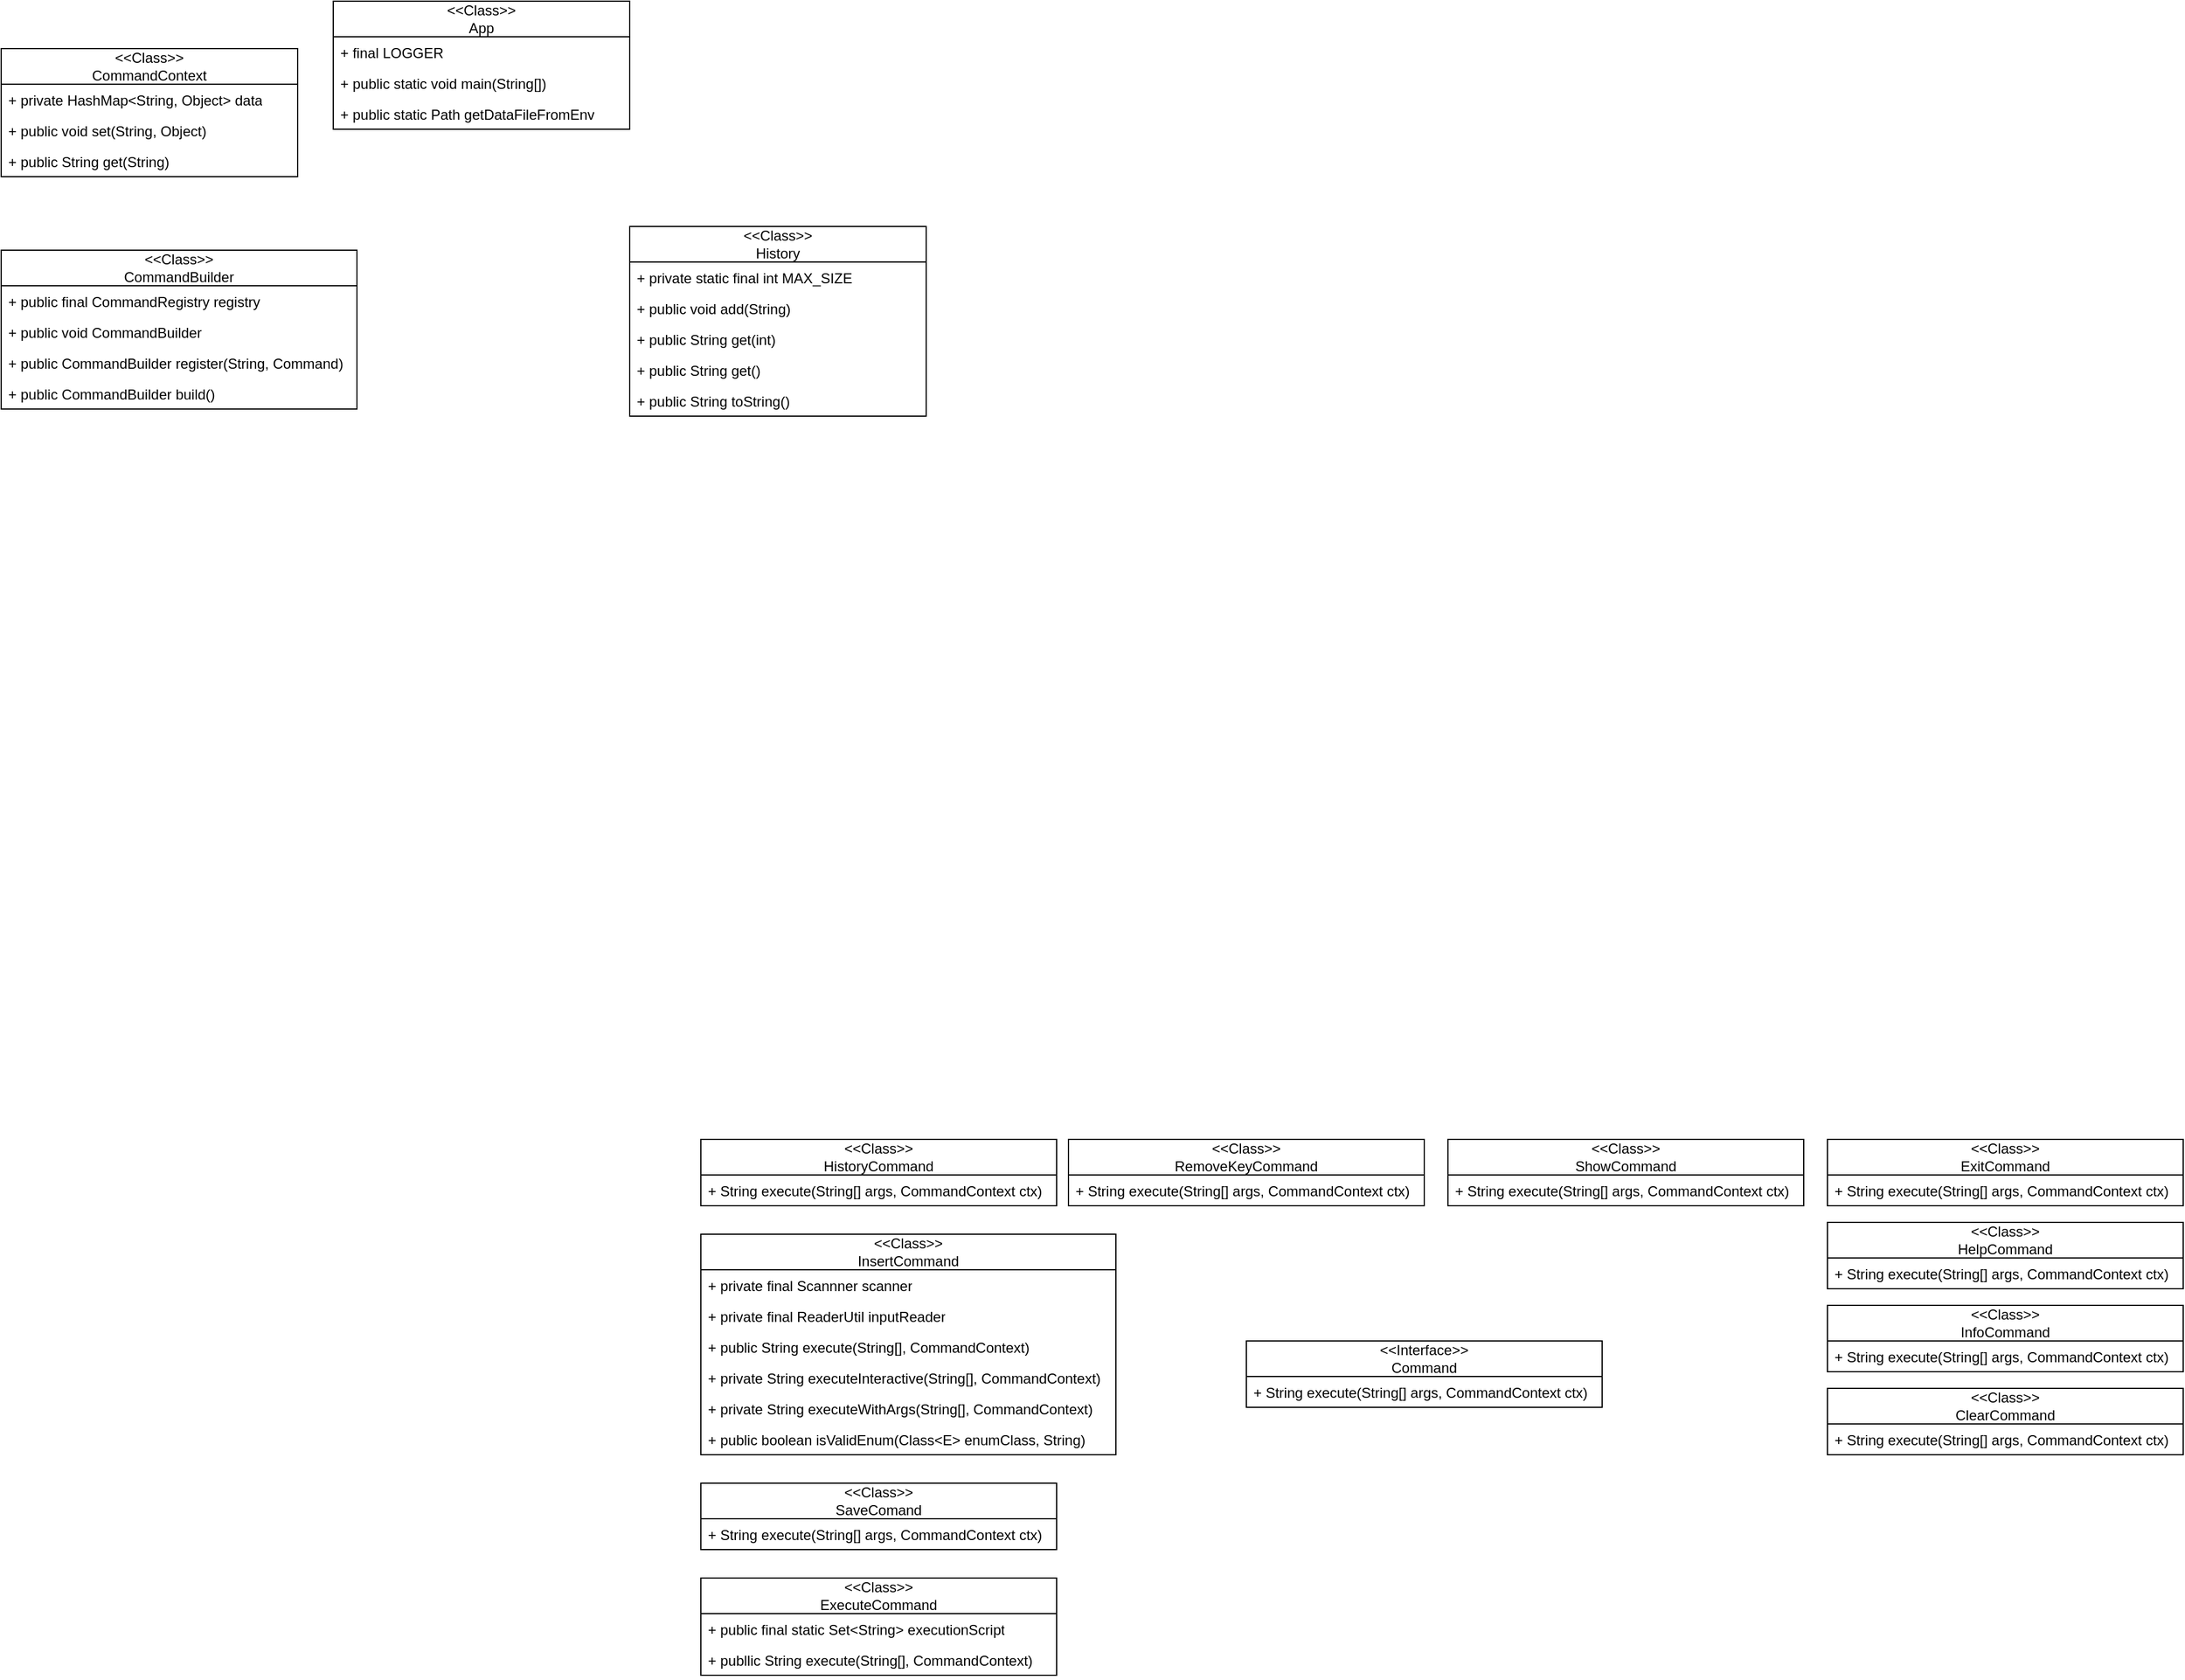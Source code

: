 <mxfile version="26.2.12">
  <diagram name="Page-1" id="rmPLqqb_qK7tb-D0U2Xn">
    <mxGraphModel dx="1412" dy="749" grid="1" gridSize="10" guides="1" tooltips="1" connect="1" arrows="1" fold="1" page="1" pageScale="1" pageWidth="850" pageHeight="1100" math="0" shadow="0">
      <root>
        <mxCell id="0" />
        <mxCell id="1" parent="0" />
        <mxCell id="G31bn_DffXH4ABJgvyKr-1" value="&amp;lt;&amp;lt;Class&amp;gt;&amp;gt;&lt;br&gt;App" style="swimlane;fontStyle=0;childLayout=stackLayout;horizontal=1;startSize=30;fillColor=none;horizontalStack=0;resizeParent=1;resizeParentMax=0;resizeLast=0;collapsible=1;marginBottom=0;whiteSpace=wrap;html=1;" parent="1" vertex="1">
          <mxGeometry x="360" y="200" width="250" height="108" as="geometry" />
        </mxCell>
        <mxCell id="G31bn_DffXH4ABJgvyKr-2" value="+ final LOGGER" style="text;strokeColor=none;fillColor=none;align=left;verticalAlign=top;spacingLeft=4;spacingRight=4;overflow=hidden;rotatable=0;points=[[0,0.5],[1,0.5]];portConstraint=eastwest;whiteSpace=wrap;html=1;" parent="G31bn_DffXH4ABJgvyKr-1" vertex="1">
          <mxGeometry y="30" width="250" height="26" as="geometry" />
        </mxCell>
        <mxCell id="G31bn_DffXH4ABJgvyKr-3" value="+ public static void main(String[])" style="text;strokeColor=none;fillColor=none;align=left;verticalAlign=top;spacingLeft=4;spacingRight=4;overflow=hidden;rotatable=0;points=[[0,0.5],[1,0.5]];portConstraint=eastwest;whiteSpace=wrap;html=1;" parent="G31bn_DffXH4ABJgvyKr-1" vertex="1">
          <mxGeometry y="56" width="250" height="26" as="geometry" />
        </mxCell>
        <mxCell id="G31bn_DffXH4ABJgvyKr-4" value="+ public static Path getDataFileFromEnv" style="text;strokeColor=none;fillColor=none;align=left;verticalAlign=top;spacingLeft=4;spacingRight=4;overflow=hidden;rotatable=0;points=[[0,0.5],[1,0.5]];portConstraint=eastwest;whiteSpace=wrap;html=1;" parent="G31bn_DffXH4ABJgvyKr-1" vertex="1">
          <mxGeometry y="82" width="250" height="26" as="geometry" />
        </mxCell>
        <mxCell id="-RWJzbvB1KM3gcbnGBHl-2" value="&amp;lt;&amp;lt;Class&amp;gt;&amp;gt;&lt;br&gt;History" style="swimlane;fontStyle=0;childLayout=stackLayout;horizontal=1;startSize=30;fillColor=none;horizontalStack=0;resizeParent=1;resizeParentMax=0;resizeLast=0;collapsible=1;marginBottom=0;whiteSpace=wrap;html=1;" parent="1" vertex="1">
          <mxGeometry x="610" y="390" width="250" height="160" as="geometry" />
        </mxCell>
        <mxCell id="-RWJzbvB1KM3gcbnGBHl-3" value="+ private static final int MAX_SIZE" style="text;strokeColor=none;fillColor=none;align=left;verticalAlign=top;spacingLeft=4;spacingRight=4;overflow=hidden;rotatable=0;points=[[0,0.5],[1,0.5]];portConstraint=eastwest;whiteSpace=wrap;html=1;" parent="-RWJzbvB1KM3gcbnGBHl-2" vertex="1">
          <mxGeometry y="30" width="250" height="26" as="geometry" />
        </mxCell>
        <mxCell id="-RWJzbvB1KM3gcbnGBHl-4" value="+ public void add(String)" style="text;strokeColor=none;fillColor=none;align=left;verticalAlign=top;spacingLeft=4;spacingRight=4;overflow=hidden;rotatable=0;points=[[0,0.5],[1,0.5]];portConstraint=eastwest;whiteSpace=wrap;html=1;" parent="-RWJzbvB1KM3gcbnGBHl-2" vertex="1">
          <mxGeometry y="56" width="250" height="26" as="geometry" />
        </mxCell>
        <mxCell id="-RWJzbvB1KM3gcbnGBHl-5" value="+ public String get(int)" style="text;strokeColor=none;fillColor=none;align=left;verticalAlign=top;spacingLeft=4;spacingRight=4;overflow=hidden;rotatable=0;points=[[0,0.5],[1,0.5]];portConstraint=eastwest;whiteSpace=wrap;html=1;" parent="-RWJzbvB1KM3gcbnGBHl-2" vertex="1">
          <mxGeometry y="82" width="250" height="26" as="geometry" />
        </mxCell>
        <mxCell id="-RWJzbvB1KM3gcbnGBHl-7" value="+ public String get()" style="text;strokeColor=none;fillColor=none;align=left;verticalAlign=top;spacingLeft=4;spacingRight=4;overflow=hidden;rotatable=0;points=[[0,0.5],[1,0.5]];portConstraint=eastwest;whiteSpace=wrap;html=1;" parent="-RWJzbvB1KM3gcbnGBHl-2" vertex="1">
          <mxGeometry y="108" width="250" height="26" as="geometry" />
        </mxCell>
        <mxCell id="-RWJzbvB1KM3gcbnGBHl-8" value="+ public String toString()" style="text;strokeColor=none;fillColor=none;align=left;verticalAlign=top;spacingLeft=4;spacingRight=4;overflow=hidden;rotatable=0;points=[[0,0.5],[1,0.5]];portConstraint=eastwest;whiteSpace=wrap;html=1;" parent="-RWJzbvB1KM3gcbnGBHl-2" vertex="1">
          <mxGeometry y="134" width="250" height="26" as="geometry" />
        </mxCell>
        <mxCell id="-RWJzbvB1KM3gcbnGBHl-9" value="&amp;lt;&amp;lt;Class&amp;gt;&amp;gt;&lt;br&gt;CommandContext" style="swimlane;fontStyle=0;childLayout=stackLayout;horizontal=1;startSize=30;fillColor=none;horizontalStack=0;resizeParent=1;resizeParentMax=0;resizeLast=0;collapsible=1;marginBottom=0;whiteSpace=wrap;html=1;" parent="1" vertex="1">
          <mxGeometry x="80" y="240" width="250" height="108" as="geometry" />
        </mxCell>
        <mxCell id="-RWJzbvB1KM3gcbnGBHl-11" value="+ private HashMap&amp;lt;String, Object&amp;gt; data" style="text;strokeColor=none;fillColor=none;align=left;verticalAlign=top;spacingLeft=4;spacingRight=4;overflow=hidden;rotatable=0;points=[[0,0.5],[1,0.5]];portConstraint=eastwest;whiteSpace=wrap;html=1;" parent="-RWJzbvB1KM3gcbnGBHl-9" vertex="1">
          <mxGeometry y="30" width="250" height="26" as="geometry" />
        </mxCell>
        <mxCell id="-RWJzbvB1KM3gcbnGBHl-12" value="+ public void set(String, Object)" style="text;strokeColor=none;fillColor=none;align=left;verticalAlign=top;spacingLeft=4;spacingRight=4;overflow=hidden;rotatable=0;points=[[0,0.5],[1,0.5]];portConstraint=eastwest;whiteSpace=wrap;html=1;" parent="-RWJzbvB1KM3gcbnGBHl-9" vertex="1">
          <mxGeometry y="56" width="250" height="26" as="geometry" />
        </mxCell>
        <mxCell id="-RWJzbvB1KM3gcbnGBHl-13" value="+ public String get(String)" style="text;strokeColor=none;fillColor=none;align=left;verticalAlign=top;spacingLeft=4;spacingRight=4;overflow=hidden;rotatable=0;points=[[0,0.5],[1,0.5]];portConstraint=eastwest;whiteSpace=wrap;html=1;" parent="-RWJzbvB1KM3gcbnGBHl-9" vertex="1">
          <mxGeometry y="82" width="250" height="26" as="geometry" />
        </mxCell>
        <mxCell id="-RWJzbvB1KM3gcbnGBHl-15" value="&amp;lt;&amp;lt;Class&amp;gt;&amp;gt;&lt;br&gt;CommandBuilder" style="swimlane;fontStyle=0;childLayout=stackLayout;horizontal=1;startSize=30;fillColor=none;horizontalStack=0;resizeParent=1;resizeParentMax=0;resizeLast=0;collapsible=1;marginBottom=0;whiteSpace=wrap;html=1;" parent="1" vertex="1">
          <mxGeometry x="80" y="410" width="300" height="134" as="geometry" />
        </mxCell>
        <mxCell id="-RWJzbvB1KM3gcbnGBHl-16" value="+ public final CommandRegistry registry&amp;nbsp;" style="text;strokeColor=none;fillColor=none;align=left;verticalAlign=top;spacingLeft=4;spacingRight=4;overflow=hidden;rotatable=0;points=[[0,0.5],[1,0.5]];portConstraint=eastwest;whiteSpace=wrap;html=1;" parent="-RWJzbvB1KM3gcbnGBHl-15" vertex="1">
          <mxGeometry y="30" width="300" height="26" as="geometry" />
        </mxCell>
        <mxCell id="-RWJzbvB1KM3gcbnGBHl-17" value="+ public void CommandBuilder" style="text;strokeColor=none;fillColor=none;align=left;verticalAlign=top;spacingLeft=4;spacingRight=4;overflow=hidden;rotatable=0;points=[[0,0.5],[1,0.5]];portConstraint=eastwest;whiteSpace=wrap;html=1;" parent="-RWJzbvB1KM3gcbnGBHl-15" vertex="1">
          <mxGeometry y="56" width="300" height="26" as="geometry" />
        </mxCell>
        <mxCell id="-RWJzbvB1KM3gcbnGBHl-18" value="+ public CommandBuilder register(String, Command)" style="text;strokeColor=none;fillColor=none;align=left;verticalAlign=top;spacingLeft=4;spacingRight=4;overflow=hidden;rotatable=0;points=[[0,0.5],[1,0.5]];portConstraint=eastwest;whiteSpace=wrap;html=1;" parent="-RWJzbvB1KM3gcbnGBHl-15" vertex="1">
          <mxGeometry y="82" width="300" height="26" as="geometry" />
        </mxCell>
        <mxCell id="-RWJzbvB1KM3gcbnGBHl-19" value="+ public CommandBuilder build()" style="text;strokeColor=none;fillColor=none;align=left;verticalAlign=top;spacingLeft=4;spacingRight=4;overflow=hidden;rotatable=0;points=[[0,0.5],[1,0.5]];portConstraint=eastwest;whiteSpace=wrap;html=1;" parent="-RWJzbvB1KM3gcbnGBHl-15" vertex="1">
          <mxGeometry y="108" width="300" height="26" as="geometry" />
        </mxCell>
        <mxCell id="-RWJzbvB1KM3gcbnGBHl-20" value="&amp;lt;&amp;lt;Interface&amp;gt;&amp;gt;&lt;br&gt;Command" style="swimlane;fontStyle=0;childLayout=stackLayout;horizontal=1;startSize=30;fillColor=none;horizontalStack=0;resizeParent=1;resizeParentMax=0;resizeLast=0;collapsible=1;marginBottom=0;whiteSpace=wrap;html=1;" parent="1" vertex="1">
          <mxGeometry x="1130" y="1330" width="300" height="56" as="geometry" />
        </mxCell>
        <mxCell id="-RWJzbvB1KM3gcbnGBHl-21" value="+ String execute(String[] args, CommandContext ctx)" style="text;strokeColor=none;fillColor=none;align=left;verticalAlign=top;spacingLeft=4;spacingRight=4;overflow=hidden;rotatable=0;points=[[0,0.5],[1,0.5]];portConstraint=eastwest;whiteSpace=wrap;html=1;" parent="-RWJzbvB1KM3gcbnGBHl-20" vertex="1">
          <mxGeometry y="30" width="300" height="26" as="geometry" />
        </mxCell>
        <mxCell id="-RWJzbvB1KM3gcbnGBHl-25" value="&amp;lt;&amp;lt;Class&amp;gt;&amp;gt;&lt;br&gt;ExitCommand" style="swimlane;fontStyle=0;childLayout=stackLayout;horizontal=1;startSize=30;fillColor=none;horizontalStack=0;resizeParent=1;resizeParentMax=0;resizeLast=0;collapsible=1;marginBottom=0;whiteSpace=wrap;html=1;" parent="1" vertex="1">
          <mxGeometry x="1620" y="1160" width="300" height="56" as="geometry" />
        </mxCell>
        <mxCell id="-RWJzbvB1KM3gcbnGBHl-26" value="+ String execute(String[] args, CommandContext ctx)" style="text;strokeColor=none;fillColor=none;align=left;verticalAlign=top;spacingLeft=4;spacingRight=4;overflow=hidden;rotatable=0;points=[[0,0.5],[1,0.5]];portConstraint=eastwest;whiteSpace=wrap;html=1;" parent="-RWJzbvB1KM3gcbnGBHl-25" vertex="1">
          <mxGeometry y="30" width="300" height="26" as="geometry" />
        </mxCell>
        <mxCell id="-RWJzbvB1KM3gcbnGBHl-27" value="&amp;lt;&amp;lt;Class&amp;gt;&amp;gt;&lt;br&gt;HelpCommand" style="swimlane;fontStyle=0;childLayout=stackLayout;horizontal=1;startSize=30;fillColor=none;horizontalStack=0;resizeParent=1;resizeParentMax=0;resizeLast=0;collapsible=1;marginBottom=0;whiteSpace=wrap;html=1;" parent="1" vertex="1">
          <mxGeometry x="1620" y="1230" width="300" height="56" as="geometry" />
        </mxCell>
        <mxCell id="-RWJzbvB1KM3gcbnGBHl-28" value="+ String execute(String[] args, CommandContext ctx)" style="text;strokeColor=none;fillColor=none;align=left;verticalAlign=top;spacingLeft=4;spacingRight=4;overflow=hidden;rotatable=0;points=[[0,0.5],[1,0.5]];portConstraint=eastwest;whiteSpace=wrap;html=1;" parent="-RWJzbvB1KM3gcbnGBHl-27" vertex="1">
          <mxGeometry y="30" width="300" height="26" as="geometry" />
        </mxCell>
        <mxCell id="-RWJzbvB1KM3gcbnGBHl-29" value="&amp;lt;&amp;lt;Class&amp;gt;&amp;gt;&lt;br&gt;InfoCommand" style="swimlane;fontStyle=0;childLayout=stackLayout;horizontal=1;startSize=30;fillColor=none;horizontalStack=0;resizeParent=1;resizeParentMax=0;resizeLast=0;collapsible=1;marginBottom=0;whiteSpace=wrap;html=1;" parent="1" vertex="1">
          <mxGeometry x="1620" y="1300" width="300" height="56" as="geometry" />
        </mxCell>
        <mxCell id="-RWJzbvB1KM3gcbnGBHl-30" value="+ String execute(String[] args, CommandContext ctx)" style="text;strokeColor=none;fillColor=none;align=left;verticalAlign=top;spacingLeft=4;spacingRight=4;overflow=hidden;rotatable=0;points=[[0,0.5],[1,0.5]];portConstraint=eastwest;whiteSpace=wrap;html=1;" parent="-RWJzbvB1KM3gcbnGBHl-29" vertex="1">
          <mxGeometry y="30" width="300" height="26" as="geometry" />
        </mxCell>
        <mxCell id="-RWJzbvB1KM3gcbnGBHl-31" value="&amp;lt;&amp;lt;Class&amp;gt;&amp;gt;&lt;br&gt;ClearCommand" style="swimlane;fontStyle=0;childLayout=stackLayout;horizontal=1;startSize=30;fillColor=none;horizontalStack=0;resizeParent=1;resizeParentMax=0;resizeLast=0;collapsible=1;marginBottom=0;whiteSpace=wrap;html=1;" parent="1" vertex="1">
          <mxGeometry x="1620" y="1370" width="300" height="56" as="geometry" />
        </mxCell>
        <mxCell id="-RWJzbvB1KM3gcbnGBHl-32" value="+ String execute(String[] args, CommandContext ctx)" style="text;strokeColor=none;fillColor=none;align=left;verticalAlign=top;spacingLeft=4;spacingRight=4;overflow=hidden;rotatable=0;points=[[0,0.5],[1,0.5]];portConstraint=eastwest;whiteSpace=wrap;html=1;" parent="-RWJzbvB1KM3gcbnGBHl-31" vertex="1">
          <mxGeometry y="30" width="300" height="26" as="geometry" />
        </mxCell>
        <mxCell id="-RWJzbvB1KM3gcbnGBHl-33" value="&amp;lt;&amp;lt;Class&amp;gt;&amp;gt;&lt;br&gt;ShowCommand" style="swimlane;fontStyle=0;childLayout=stackLayout;horizontal=1;startSize=30;fillColor=none;horizontalStack=0;resizeParent=1;resizeParentMax=0;resizeLast=0;collapsible=1;marginBottom=0;whiteSpace=wrap;html=1;" parent="1" vertex="1">
          <mxGeometry x="1300" y="1160" width="300" height="56" as="geometry" />
        </mxCell>
        <mxCell id="-RWJzbvB1KM3gcbnGBHl-34" value="+ String execute(String[] args, CommandContext ctx)" style="text;strokeColor=none;fillColor=none;align=left;verticalAlign=top;spacingLeft=4;spacingRight=4;overflow=hidden;rotatable=0;points=[[0,0.5],[1,0.5]];portConstraint=eastwest;whiteSpace=wrap;html=1;" parent="-RWJzbvB1KM3gcbnGBHl-33" vertex="1">
          <mxGeometry y="30" width="300" height="26" as="geometry" />
        </mxCell>
        <mxCell id="-RWJzbvB1KM3gcbnGBHl-35" value="&amp;lt;&amp;lt;Class&amp;gt;&amp;gt;&lt;br&gt;RemoveKeyCommand" style="swimlane;fontStyle=0;childLayout=stackLayout;horizontal=1;startSize=30;fillColor=none;horizontalStack=0;resizeParent=1;resizeParentMax=0;resizeLast=0;collapsible=1;marginBottom=0;whiteSpace=wrap;html=1;" parent="1" vertex="1">
          <mxGeometry x="980" y="1160" width="300" height="56" as="geometry" />
        </mxCell>
        <mxCell id="-RWJzbvB1KM3gcbnGBHl-36" value="+ String execute(String[] args, CommandContext ctx)" style="text;strokeColor=none;fillColor=none;align=left;verticalAlign=top;spacingLeft=4;spacingRight=4;overflow=hidden;rotatable=0;points=[[0,0.5],[1,0.5]];portConstraint=eastwest;whiteSpace=wrap;html=1;" parent="-RWJzbvB1KM3gcbnGBHl-35" vertex="1">
          <mxGeometry y="30" width="300" height="26" as="geometry" />
        </mxCell>
        <mxCell id="-RWJzbvB1KM3gcbnGBHl-37" value="&amp;lt;&amp;lt;Class&amp;gt;&amp;gt;&lt;br&gt;HistoryCommand" style="swimlane;fontStyle=0;childLayout=stackLayout;horizontal=1;startSize=30;fillColor=none;horizontalStack=0;resizeParent=1;resizeParentMax=0;resizeLast=0;collapsible=1;marginBottom=0;whiteSpace=wrap;html=1;" parent="1" vertex="1">
          <mxGeometry x="670" y="1160" width="300" height="56" as="geometry" />
        </mxCell>
        <mxCell id="-RWJzbvB1KM3gcbnGBHl-38" value="+ String execute(String[] args, CommandContext ctx)" style="text;strokeColor=none;fillColor=none;align=left;verticalAlign=top;spacingLeft=4;spacingRight=4;overflow=hidden;rotatable=0;points=[[0,0.5],[1,0.5]];portConstraint=eastwest;whiteSpace=wrap;html=1;" parent="-RWJzbvB1KM3gcbnGBHl-37" vertex="1">
          <mxGeometry y="30" width="300" height="26" as="geometry" />
        </mxCell>
        <mxCell id="-RWJzbvB1KM3gcbnGBHl-39" value="&amp;lt;&amp;lt;Class&amp;gt;&amp;gt;&lt;br&gt;InsertCommand" style="swimlane;fontStyle=0;childLayout=stackLayout;horizontal=1;startSize=30;fillColor=none;horizontalStack=0;resizeParent=1;resizeParentMax=0;resizeLast=0;collapsible=1;marginBottom=0;whiteSpace=wrap;html=1;" parent="1" vertex="1">
          <mxGeometry x="670" y="1240" width="350" height="186" as="geometry" />
        </mxCell>
        <mxCell id="-RWJzbvB1KM3gcbnGBHl-40" value="+ private final Scannner scanner" style="text;strokeColor=none;fillColor=none;align=left;verticalAlign=top;spacingLeft=4;spacingRight=4;overflow=hidden;rotatable=0;points=[[0,0.5],[1,0.5]];portConstraint=eastwest;whiteSpace=wrap;html=1;" parent="-RWJzbvB1KM3gcbnGBHl-39" vertex="1">
          <mxGeometry y="30" width="350" height="26" as="geometry" />
        </mxCell>
        <mxCell id="-RWJzbvB1KM3gcbnGBHl-41" value="+ private final ReaderUtil inputReader" style="text;strokeColor=none;fillColor=none;align=left;verticalAlign=top;spacingLeft=4;spacingRight=4;overflow=hidden;rotatable=0;points=[[0,0.5],[1,0.5]];portConstraint=eastwest;whiteSpace=wrap;html=1;" parent="-RWJzbvB1KM3gcbnGBHl-39" vertex="1">
          <mxGeometry y="56" width="350" height="26" as="geometry" />
        </mxCell>
        <mxCell id="-RWJzbvB1KM3gcbnGBHl-42" value="+ public String execute(String[], CommandContext)" style="text;strokeColor=none;fillColor=none;align=left;verticalAlign=top;spacingLeft=4;spacingRight=4;overflow=hidden;rotatable=0;points=[[0,0.5],[1,0.5]];portConstraint=eastwest;whiteSpace=wrap;html=1;" parent="-RWJzbvB1KM3gcbnGBHl-39" vertex="1">
          <mxGeometry y="82" width="350" height="26" as="geometry" />
        </mxCell>
        <mxCell id="-RWJzbvB1KM3gcbnGBHl-43" value="+ private String executeInteractive(String[], CommandContext)" style="text;strokeColor=none;fillColor=none;align=left;verticalAlign=top;spacingLeft=4;spacingRight=4;overflow=hidden;rotatable=0;points=[[0,0.5],[1,0.5]];portConstraint=eastwest;whiteSpace=wrap;html=1;" parent="-RWJzbvB1KM3gcbnGBHl-39" vertex="1">
          <mxGeometry y="108" width="350" height="26" as="geometry" />
        </mxCell>
        <mxCell id="-RWJzbvB1KM3gcbnGBHl-44" value="+ private String executeWithArgs(String[], CommandContext)" style="text;strokeColor=none;fillColor=none;align=left;verticalAlign=top;spacingLeft=4;spacingRight=4;overflow=hidden;rotatable=0;points=[[0,0.5],[1,0.5]];portConstraint=eastwest;whiteSpace=wrap;html=1;" parent="-RWJzbvB1KM3gcbnGBHl-39" vertex="1">
          <mxGeometry y="134" width="350" height="26" as="geometry" />
        </mxCell>
        <mxCell id="-RWJzbvB1KM3gcbnGBHl-45" value="+ public boolean isValidEnum(Class&amp;lt;E&amp;gt; enumClass, String)" style="text;strokeColor=none;fillColor=none;align=left;verticalAlign=top;spacingLeft=4;spacingRight=4;overflow=hidden;rotatable=0;points=[[0,0.5],[1,0.5]];portConstraint=eastwest;whiteSpace=wrap;html=1;" parent="-RWJzbvB1KM3gcbnGBHl-39" vertex="1">
          <mxGeometry y="160" width="350" height="26" as="geometry" />
        </mxCell>
        <mxCell id="-RWJzbvB1KM3gcbnGBHl-46" value="&amp;lt;&amp;lt;Class&amp;gt;&amp;gt;&lt;br&gt;SaveComand" style="swimlane;fontStyle=0;childLayout=stackLayout;horizontal=1;startSize=30;fillColor=none;horizontalStack=0;resizeParent=1;resizeParentMax=0;resizeLast=0;collapsible=1;marginBottom=0;whiteSpace=wrap;html=1;" parent="1" vertex="1">
          <mxGeometry x="670" y="1450" width="300" height="56" as="geometry" />
        </mxCell>
        <mxCell id="-RWJzbvB1KM3gcbnGBHl-47" value="+ String execute(String[] args, CommandContext ctx)" style="text;strokeColor=none;fillColor=none;align=left;verticalAlign=top;spacingLeft=4;spacingRight=4;overflow=hidden;rotatable=0;points=[[0,0.5],[1,0.5]];portConstraint=eastwest;whiteSpace=wrap;html=1;" parent="-RWJzbvB1KM3gcbnGBHl-46" vertex="1">
          <mxGeometry y="30" width="300" height="26" as="geometry" />
        </mxCell>
        <mxCell id="-RWJzbvB1KM3gcbnGBHl-48" value="&amp;lt;&amp;lt;Class&amp;gt;&amp;gt;&lt;br&gt;ExecuteCommand" style="swimlane;fontStyle=0;childLayout=stackLayout;horizontal=1;startSize=30;fillColor=none;horizontalStack=0;resizeParent=1;resizeParentMax=0;resizeLast=0;collapsible=1;marginBottom=0;whiteSpace=wrap;html=1;" parent="1" vertex="1">
          <mxGeometry x="670" y="1530" width="300" height="82" as="geometry" />
        </mxCell>
        <mxCell id="-RWJzbvB1KM3gcbnGBHl-49" value="+ public final static Set&amp;lt;String&amp;gt; executionScript" style="text;strokeColor=none;fillColor=none;align=left;verticalAlign=top;spacingLeft=4;spacingRight=4;overflow=hidden;rotatable=0;points=[[0,0.5],[1,0.5]];portConstraint=eastwest;whiteSpace=wrap;html=1;" parent="-RWJzbvB1KM3gcbnGBHl-48" vertex="1">
          <mxGeometry y="30" width="300" height="26" as="geometry" />
        </mxCell>
        <mxCell id="-RWJzbvB1KM3gcbnGBHl-50" value="+ publlic String execute(String[], CommandContext)" style="text;strokeColor=none;fillColor=none;align=left;verticalAlign=top;spacingLeft=4;spacingRight=4;overflow=hidden;rotatable=0;points=[[0,0.5],[1,0.5]];portConstraint=eastwest;whiteSpace=wrap;html=1;" parent="-RWJzbvB1KM3gcbnGBHl-48" vertex="1">
          <mxGeometry y="56" width="300" height="26" as="geometry" />
        </mxCell>
      </root>
    </mxGraphModel>
  </diagram>
</mxfile>

